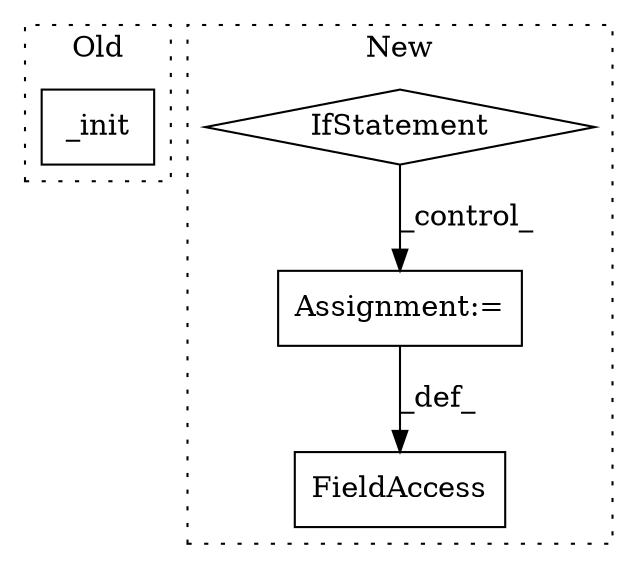 digraph G {
subgraph cluster0 {
1 [label="_init" a="32" s="629" l="7" shape="box"];
label = "Old";
style="dotted";
}
subgraph cluster1 {
2 [label="IfStatement" a="25" s="626,660" l="4,2" shape="diamond"];
3 [label="Assignment:=" a="7" s="812" l="1" shape="box"];
4 [label="FieldAccess" a="22" s="782" l="30" shape="box"];
label = "New";
style="dotted";
}
2 -> 3 [label="_control_"];
3 -> 4 [label="_def_"];
}